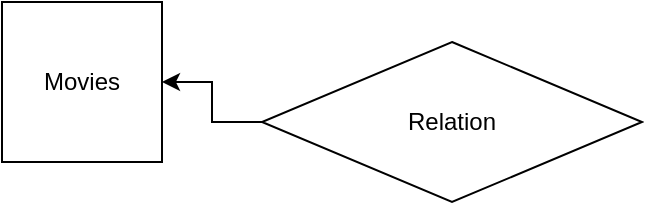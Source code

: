 <mxfile version="13.2.6" type="github">
  <diagram id="cBCA9zAfeKpI5ZKPDVPD" name="Page-1">
    <mxGraphModel dx="796" dy="569" grid="1" gridSize="10" guides="1" tooltips="1" connect="1" arrows="1" fold="1" page="1" pageScale="1" pageWidth="850" pageHeight="1100" math="0" shadow="0">
      <root>
        <mxCell id="0" />
        <mxCell id="1" parent="0" />
        <mxCell id="ci4gH501nWpb8Ug6YYF2-1" value="Movies" style="whiteSpace=wrap;html=1;aspect=fixed;" vertex="1" parent="1">
          <mxGeometry x="100" y="200" width="80" height="80" as="geometry" />
        </mxCell>
        <mxCell id="ci4gH501nWpb8Ug6YYF2-4" style="edgeStyle=orthogonalEdgeStyle;rounded=0;orthogonalLoop=1;jettySize=auto;html=1;entryX=1;entryY=0.5;entryDx=0;entryDy=0;" edge="1" parent="1" source="ci4gH501nWpb8Ug6YYF2-2" target="ci4gH501nWpb8Ug6YYF2-1">
          <mxGeometry relative="1" as="geometry" />
        </mxCell>
        <mxCell id="ci4gH501nWpb8Ug6YYF2-2" value="Relation" style="rhombus;whiteSpace=wrap;html=1;" vertex="1" parent="1">
          <mxGeometry x="230" y="220" width="190" height="80" as="geometry" />
        </mxCell>
      </root>
    </mxGraphModel>
  </diagram>
</mxfile>
